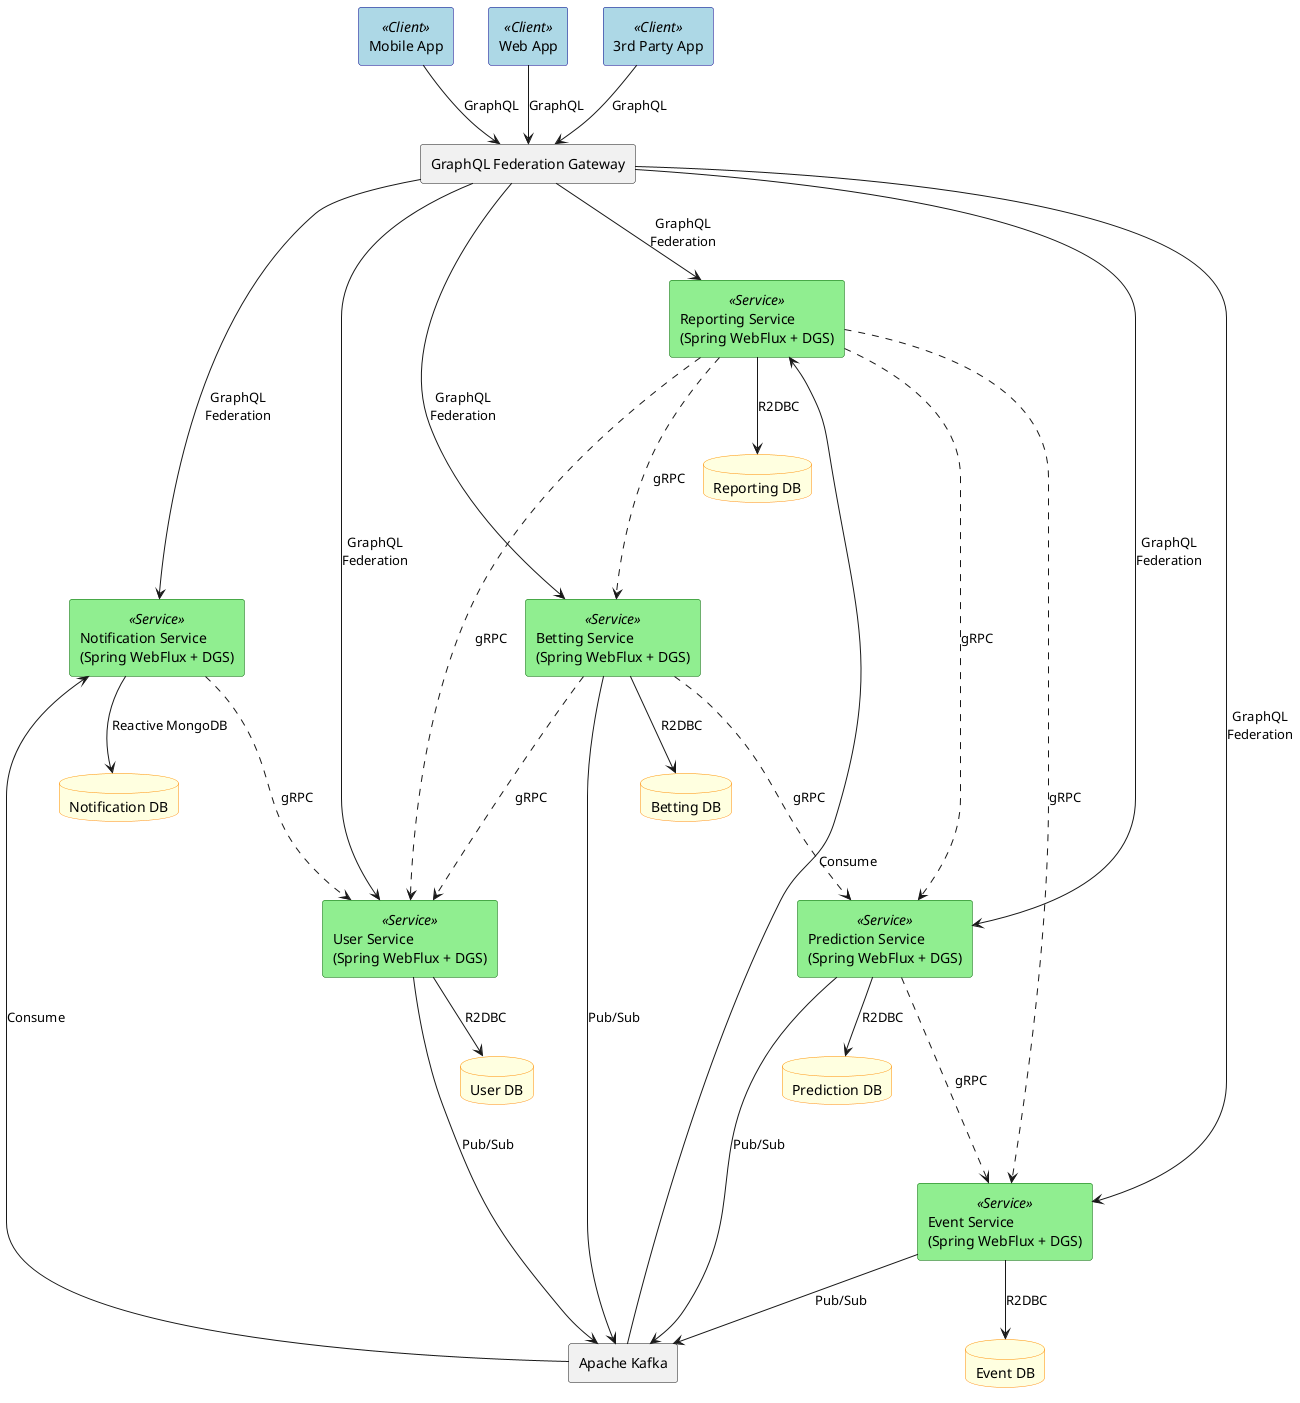 @startuml

' Define the diagram layout
top to bottom direction
skinparam componentStyle rectangle

' Define node types
skinparam rectangle {
  BackgroundColor<<Client>> LightBlue
  BorderColor<<Client>> DarkBlue
}

skinparam rectangle {
  BackgroundColor<<Service>> LightGreen
  BorderColor<<Service>> DarkGreen
}

skinparam database {
  BackgroundColor LightYellow
  BorderColor DarkOrange
}

' Client Applications
rectangle "Mobile App" as MobileApp <<Client>>
rectangle "Web App" as WebApp <<Client>>
rectangle "3rd Party App" as ThirdPartyApp <<Client>>

' API Gateway
rectangle "GraphQL Federation Gateway" as Gateway

' Internal Services
rectangle "User Service\n(Spring WebFlux + DGS)" as UserService <<Service>>
rectangle "Event Service\n(Spring WebFlux + DGS)" as EventService <<Service>>
rectangle "Prediction Service\n(Spring WebFlux + DGS)" as PredictionService <<Service>>
rectangle "Betting Service\n(Spring WebFlux + DGS)" as BettingService <<Service>>
rectangle "Notification Service\n(Spring WebFlux + DGS)" as NotificationService <<Service>>
rectangle "Reporting Service\n(Spring WebFlux + DGS)" as ReportingService <<Service>>

' Data Storage
database "User DB" as UserDB
database "Event DB" as EventDB
database "Prediction DB" as PredictionDB
database "Betting DB" as BettingDB
database "Notification DB" as NotificationDB
database "Reporting DB" as ReportingDB

' Message Broker
rectangle "Apache Kafka" as Kafka

' External API connections (GraphQL)
MobileApp -down-> Gateway : GraphQL
WebApp -down-> Gateway : GraphQL
ThirdPartyApp -down-> Gateway : GraphQL

Gateway -down-> UserService : GraphQL\nFederation
Gateway -down-> EventService : GraphQL\nFederation
Gateway -down-> PredictionService : GraphQL\nFederation
Gateway -down-> BettingService : GraphQL\nFederation
Gateway -down-> NotificationService : GraphQL\nFederation
Gateway -down-> ReportingService : GraphQL\nFederation

' Service to DB connections
UserService -down-> UserDB : R2DBC
EventService -down-> EventDB : R2DBC
PredictionService -down-> PredictionDB : R2DBC
BettingService -down-> BettingDB : R2DBC
NotificationService -down-> NotificationDB : Reactive MongoDB
ReportingService -down-> ReportingDB : R2DBC

' Kafka connections
UserService -down-> Kafka : Pub/Sub
EventService -down-> Kafka : Pub/Sub
PredictionService -down-> Kafka : Pub/Sub
BettingService -down-> Kafka : Pub/Sub
Kafka -up-> NotificationService : Consume
Kafka -up-> ReportingService : Consume

' gRPC connections (using dashed lines)
PredictionService ...> EventService : gRPC
BettingService ...> PredictionService : gRPC
BettingService ...> UserService : gRPC
NotificationService ...> UserService : gRPC
ReportingService ...> UserService : gRPC
ReportingService ...> EventService : gRPC
ReportingService ...> PredictionService : gRPC
ReportingService ...> BettingService : gRPC

@enduml